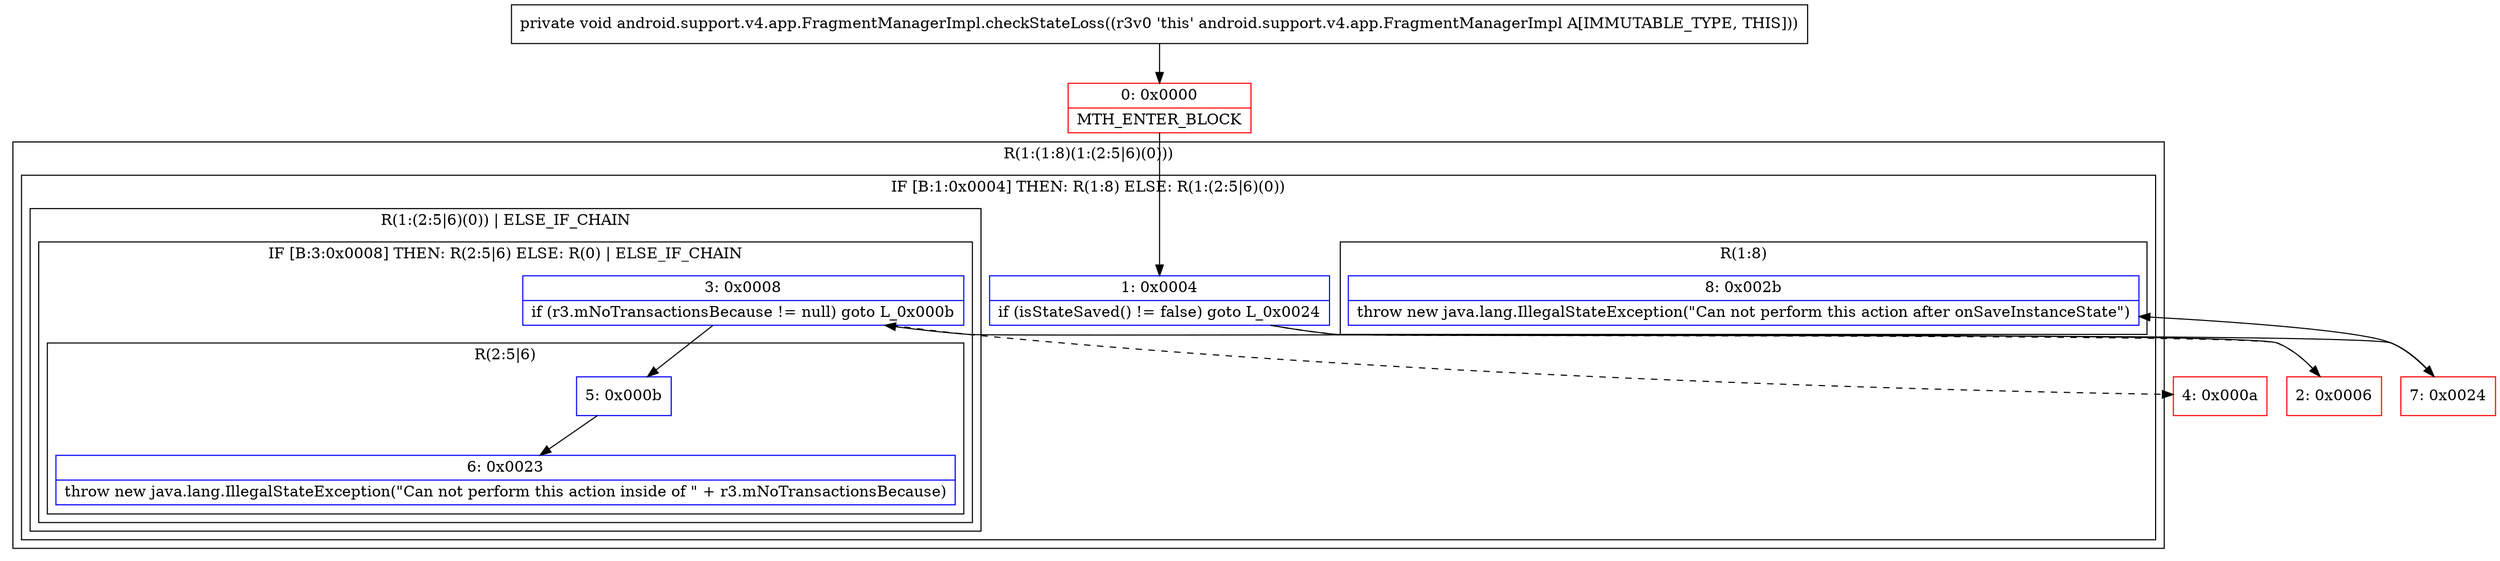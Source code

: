 digraph "CFG forandroid.support.v4.app.FragmentManagerImpl.checkStateLoss()V" {
subgraph cluster_Region_271821841 {
label = "R(1:(1:8)(1:(2:5|6)(0)))";
node [shape=record,color=blue];
subgraph cluster_IfRegion_188898068 {
label = "IF [B:1:0x0004] THEN: R(1:8) ELSE: R(1:(2:5|6)(0))";
node [shape=record,color=blue];
Node_1 [shape=record,label="{1\:\ 0x0004|if (isStateSaved() != false) goto L_0x0024\l}"];
subgraph cluster_Region_1958723373 {
label = "R(1:8)";
node [shape=record,color=blue];
Node_8 [shape=record,label="{8\:\ 0x002b|throw new java.lang.IllegalStateException(\"Can not perform this action after onSaveInstanceState\")\l}"];
}
subgraph cluster_Region_44774814 {
label = "R(1:(2:5|6)(0)) | ELSE_IF_CHAIN\l";
node [shape=record,color=blue];
subgraph cluster_IfRegion_267735806 {
label = "IF [B:3:0x0008] THEN: R(2:5|6) ELSE: R(0) | ELSE_IF_CHAIN\l";
node [shape=record,color=blue];
Node_3 [shape=record,label="{3\:\ 0x0008|if (r3.mNoTransactionsBecause != null) goto L_0x000b\l}"];
subgraph cluster_Region_385229551 {
label = "R(2:5|6)";
node [shape=record,color=blue];
Node_5 [shape=record,label="{5\:\ 0x000b}"];
Node_6 [shape=record,label="{6\:\ 0x0023|throw new java.lang.IllegalStateException(\"Can not perform this action inside of \" + r3.mNoTransactionsBecause)\l}"];
}
subgraph cluster_Region_523874763 {
label = "R(0)";
node [shape=record,color=blue];
}
}
}
}
}
Node_0 [shape=record,color=red,label="{0\:\ 0x0000|MTH_ENTER_BLOCK\l}"];
Node_2 [shape=record,color=red,label="{2\:\ 0x0006}"];
Node_4 [shape=record,color=red,label="{4\:\ 0x000a}"];
Node_7 [shape=record,color=red,label="{7\:\ 0x0024}"];
MethodNode[shape=record,label="{private void android.support.v4.app.FragmentManagerImpl.checkStateLoss((r3v0 'this' android.support.v4.app.FragmentManagerImpl A[IMMUTABLE_TYPE, THIS])) }"];
MethodNode -> Node_0;
Node_1 -> Node_2[style=dashed];
Node_1 -> Node_7;
Node_3 -> Node_4[style=dashed];
Node_3 -> Node_5;
Node_5 -> Node_6;
Node_0 -> Node_1;
Node_2 -> Node_3;
Node_7 -> Node_8;
}

